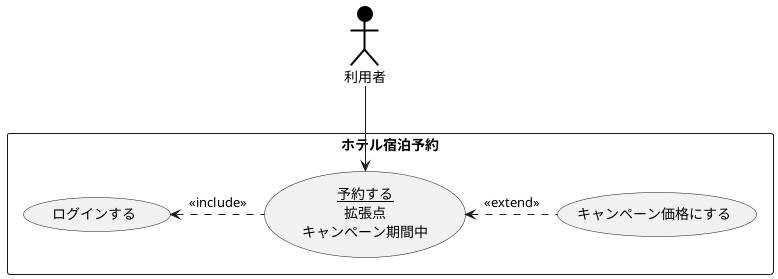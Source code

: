 @startuml ユースケース図
actor 利用者 #000000;line:Black;line.bold;
rectangle ホテル宿泊予約 {
usecase ログインする
usecase キャンペーン価格にする
usecase (<u>予約する</u>\n拡張点\nキャンペーン期間中) as input
}
利用者 -->input
ログインする<. input: << include >>
input <. (キャンペーン価格にする) : <<extend>>
@enduml

